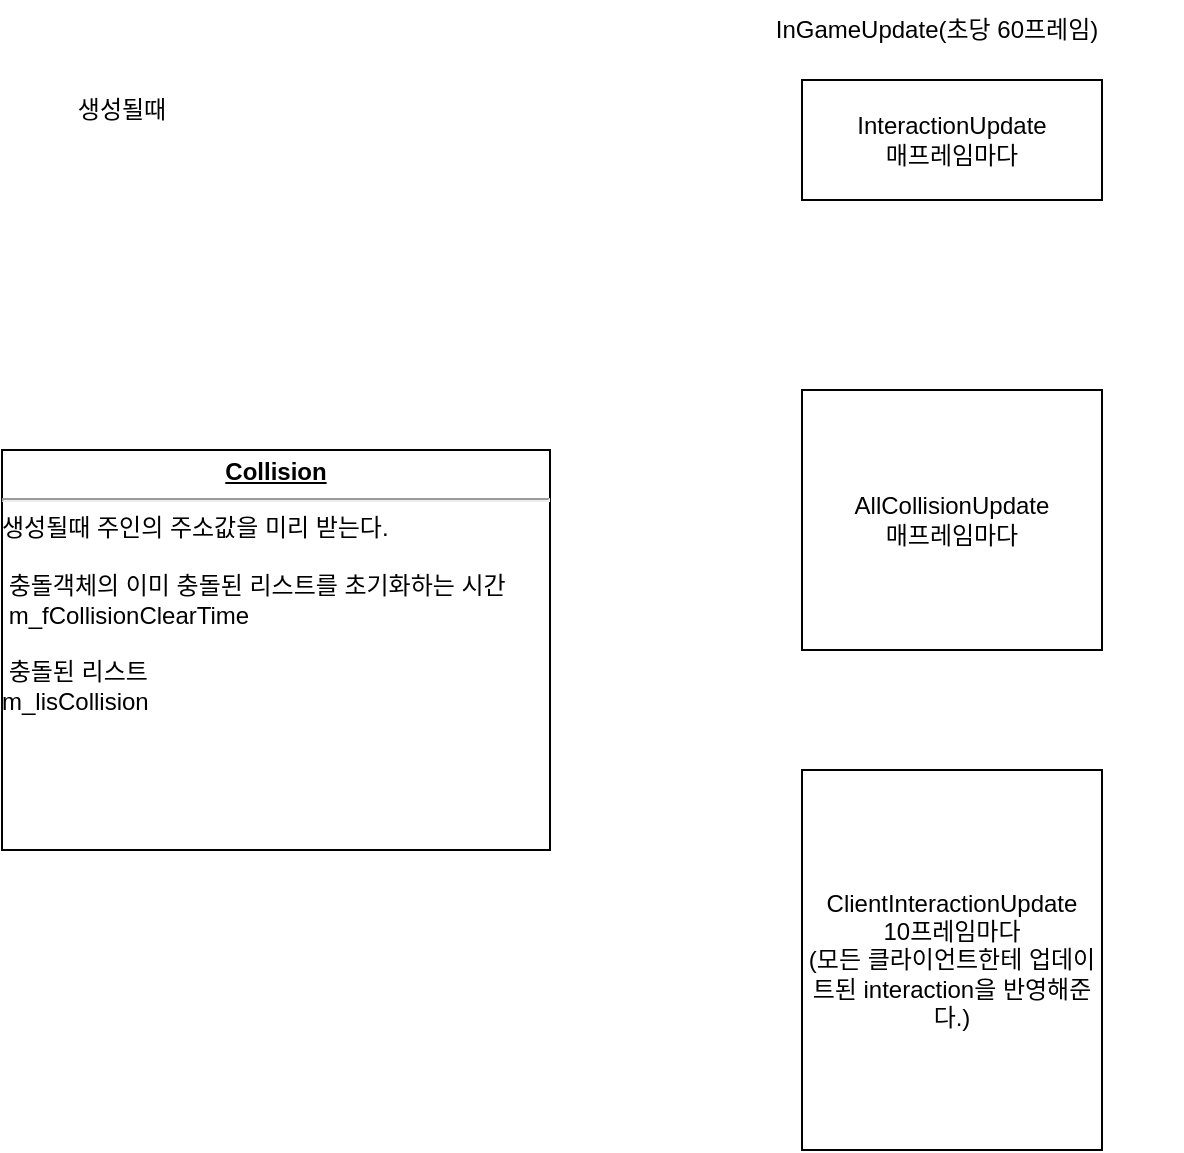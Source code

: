 <mxfile version="20.3.0" type="device"><diagram id="1Y9KT6rfG0tXZ1-rRvCq" name="페이지-1"><mxGraphModel dx="211" dy="649" grid="1" gridSize="10" guides="1" tooltips="1" connect="1" arrows="1" fold="1" page="1" pageScale="1" pageWidth="827" pageHeight="1169" math="0" shadow="0"><root><mxCell id="0"/><mxCell id="1" parent="0"/><mxCell id="Fx_uwpRJj7fluvt93MAP-1" value="InGameUpdate(초당 60프레임)" style="text;html=1;strokeColor=none;fillColor=none;align=center;verticalAlign=middle;whiteSpace=wrap;rounded=0;" parent="1" vertex="1"><mxGeometry x="1485" y="115" width="245" height="30" as="geometry"/></mxCell><mxCell id="Fx_uwpRJj7fluvt93MAP-3" value="InteractionUpdate&lt;br&gt;매프레임마다" style="rounded=0;whiteSpace=wrap;html=1;" parent="1" vertex="1"><mxGeometry x="1540" y="155" width="150" height="60" as="geometry"/></mxCell><mxCell id="Fx_uwpRJj7fluvt93MAP-4" value="ClientInteractionUpdate&lt;br&gt;10프레임마다&lt;br&gt;(모든 클라이언트한테 업데이트된 interaction을 반영해준다.)" style="rounded=0;whiteSpace=wrap;html=1;" parent="1" vertex="1"><mxGeometry x="1540" y="500" width="150" height="190" as="geometry"/></mxCell><mxCell id="Fx_uwpRJj7fluvt93MAP-5" value="AllCollisionUpdate&lt;br&gt;매프레임마다&lt;br&gt;" style="rounded=0;whiteSpace=wrap;html=1;" parent="1" vertex="1"><mxGeometry x="1540" y="310" width="150" height="130" as="geometry"/></mxCell><mxCell id="Fx_uwpRJj7fluvt93MAP-6" value="&lt;p style=&quot;margin:0px;margin-top:4px;text-align:center;text-decoration:underline;&quot;&gt;&lt;b&gt;Collision&lt;/b&gt;&lt;/p&gt;&lt;hr&gt;생성될때 주인의 주소값을 미리 받는다.&lt;br&gt;&lt;br&gt;&amp;nbsp;충돌객체의 이미 충돌된 리스트를 초기화하는 시간&lt;br&gt;&amp;nbsp;m_fCollisionClearTime&lt;br&gt;&lt;br&gt;&amp;nbsp;충돌된 리스트&lt;br&gt;m_lisCollision&lt;br&gt;&lt;br&gt;&lt;br&gt;&lt;br&gt;&lt;p style=&quot;margin:0px;margin-left:8px;&quot;&gt;&lt;/p&gt;" style="verticalAlign=top;align=left;overflow=fill;fontSize=12;fontFamily=Helvetica;html=1;" parent="1" vertex="1"><mxGeometry x="1140" y="340" width="274" height="200" as="geometry"/></mxCell><mxCell id="dbXxBj1N0_c7BmLH9HP_-1" value="생성될때" style="text;html=1;strokeColor=none;fillColor=none;align=center;verticalAlign=middle;whiteSpace=wrap;rounded=0;" vertex="1" parent="1"><mxGeometry x="1170" y="155" width="60" height="30" as="geometry"/></mxCell></root></mxGraphModel></diagram></mxfile>